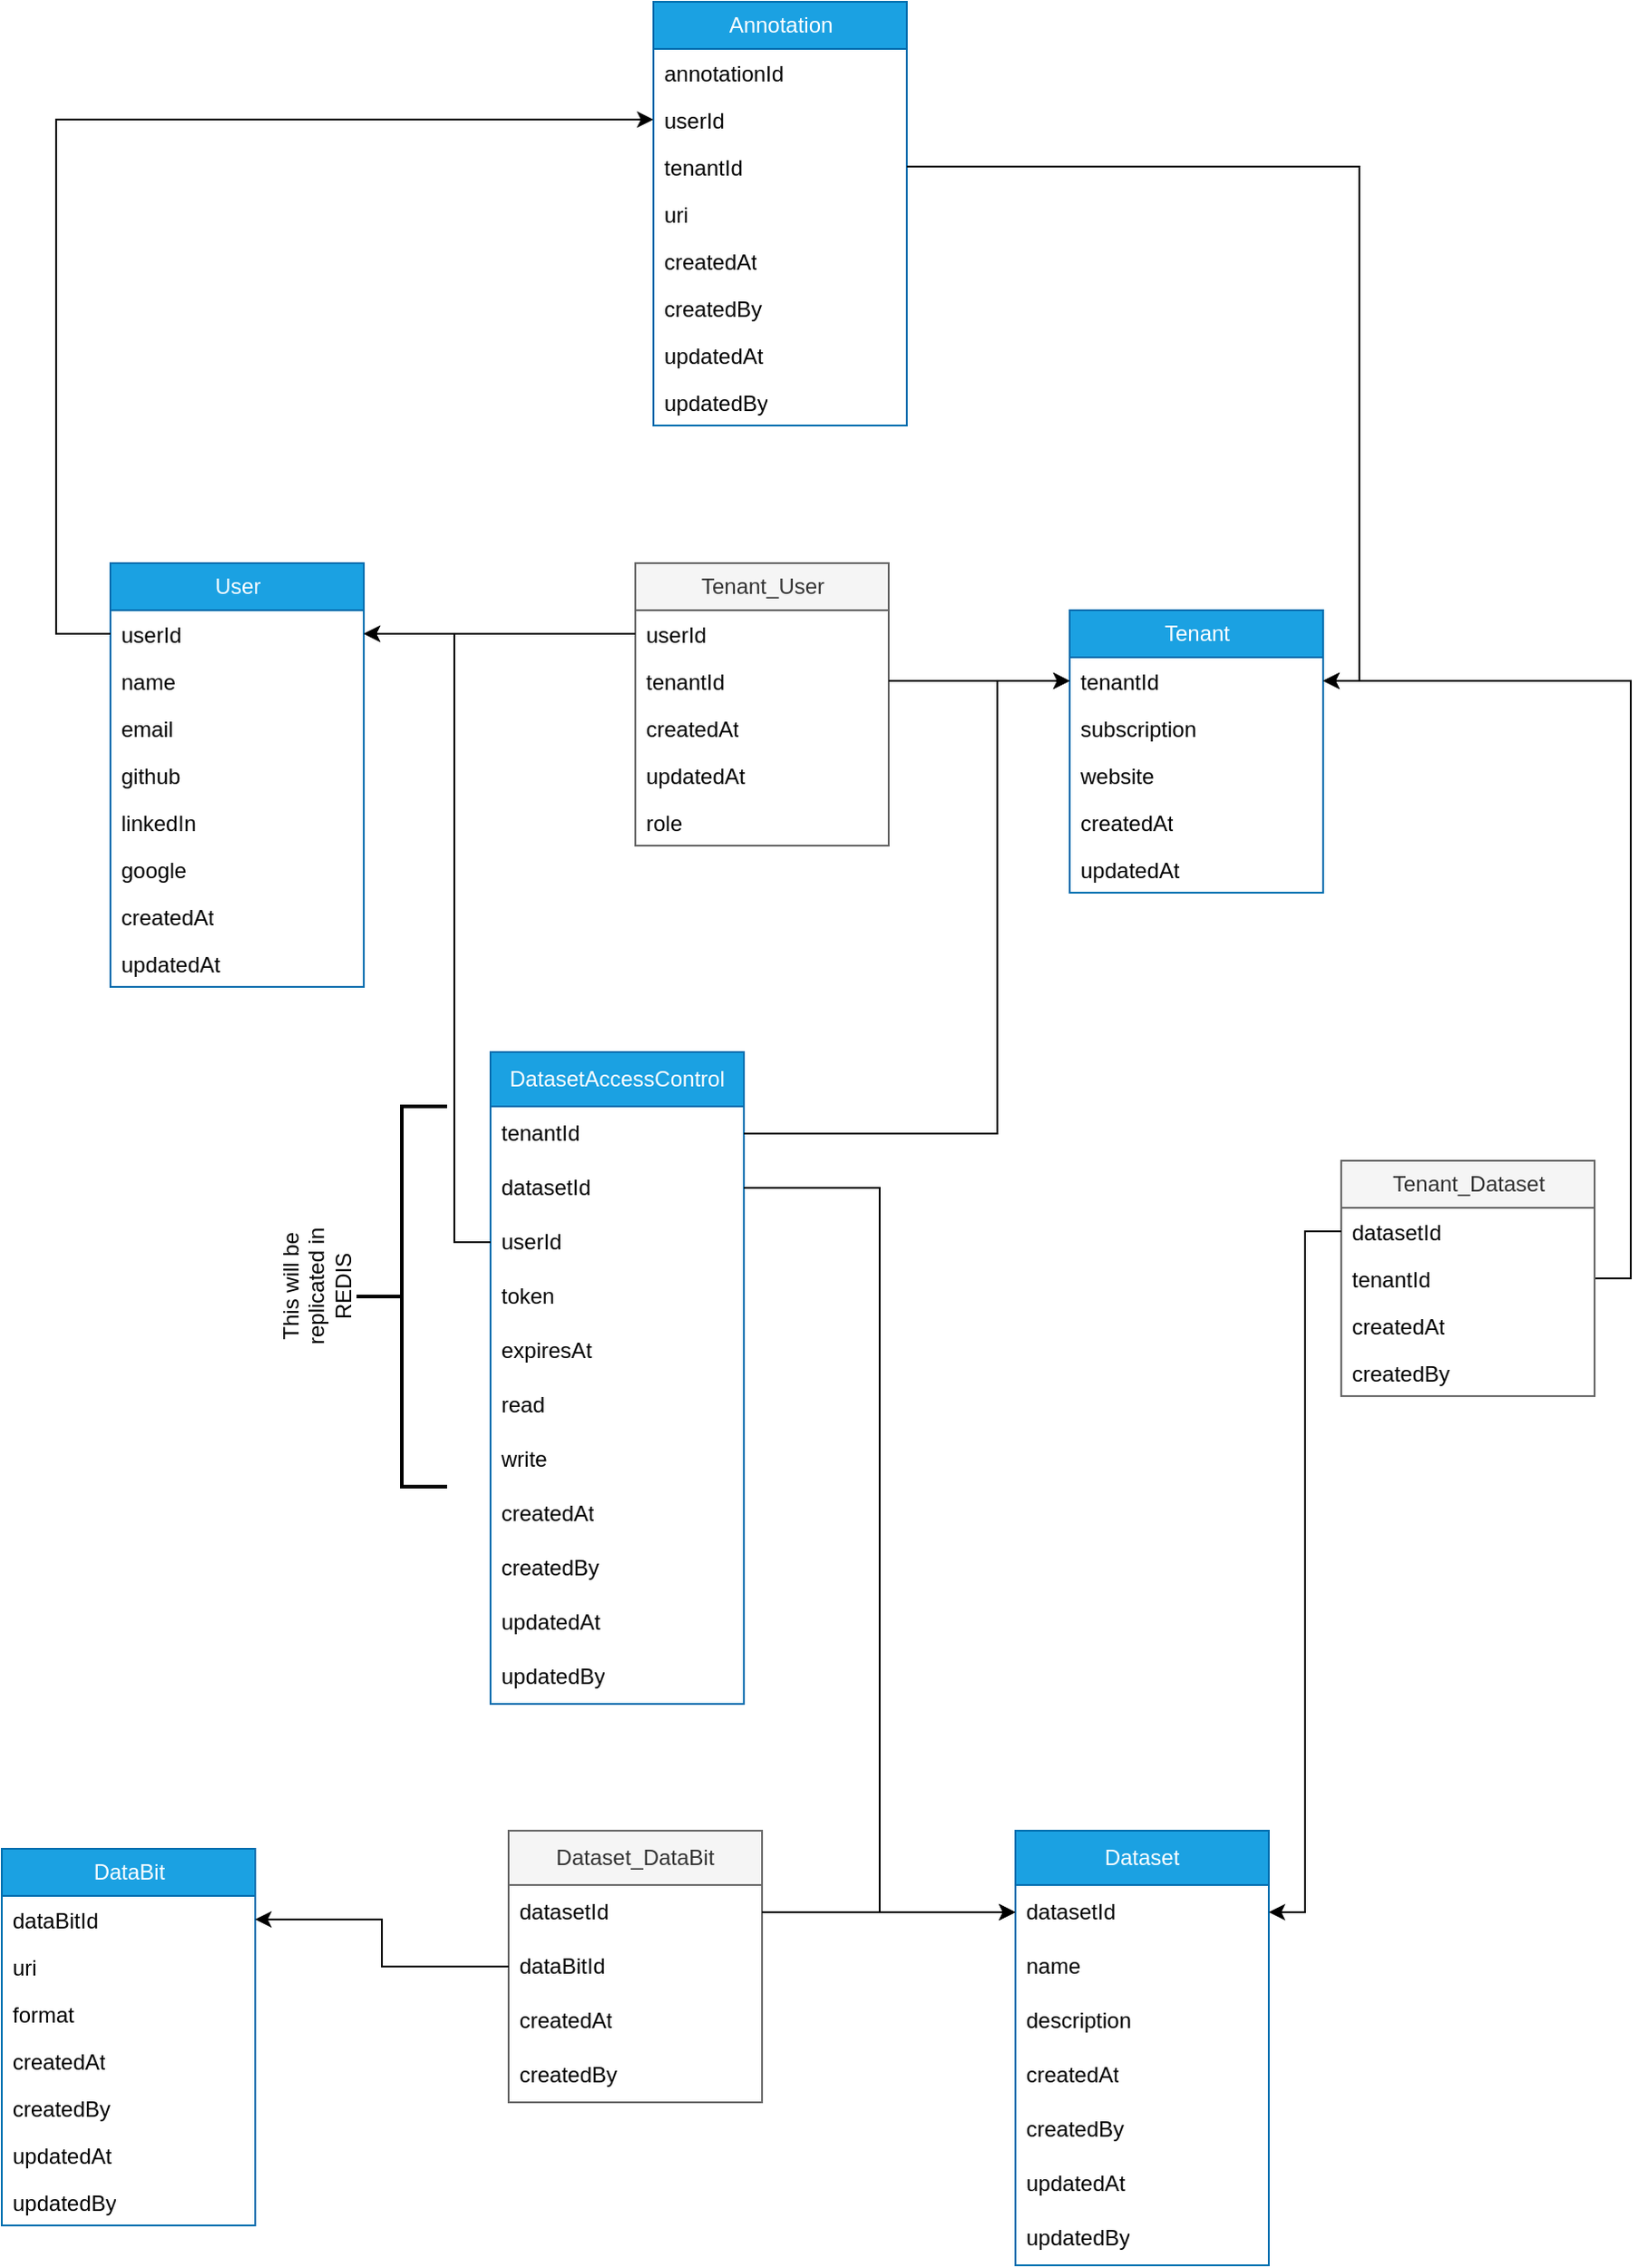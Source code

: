 <mxfile version="20.8.3" type="github">
  <diagram id="gWbkerLWJeC1HsN37F2x" name="Page-1">
    <mxGraphModel dx="2049" dy="1030" grid="1" gridSize="10" guides="1" tooltips="1" connect="1" arrows="1" fold="1" page="1" pageScale="1" pageWidth="850" pageHeight="1100" math="0" shadow="0">
      <root>
        <mxCell id="0" />
        <mxCell id="1" parent="0" />
        <mxCell id="sHUBSThSmaO7VRBLb5l_-1" value="&lt;div&gt;User&lt;/div&gt;" style="swimlane;fontStyle=0;childLayout=stackLayout;horizontal=1;startSize=26;fillColor=#1ba1e2;horizontalStack=0;resizeParent=1;resizeParentMax=0;resizeLast=0;collapsible=1;marginBottom=0;html=1;strokeColor=#006EAF;fontColor=#ffffff;" parent="1" vertex="1">
          <mxGeometry x="80" y="430" width="140" height="234" as="geometry" />
        </mxCell>
        <mxCell id="sHUBSThSmaO7VRBLb5l_-2" value="userId" style="text;strokeColor=none;fillColor=none;align=left;verticalAlign=top;spacingLeft=4;spacingRight=4;overflow=hidden;rotatable=0;points=[[0,0.5],[1,0.5]];portConstraint=eastwest;whiteSpace=wrap;html=1;" parent="sHUBSThSmaO7VRBLb5l_-1" vertex="1">
          <mxGeometry y="26" width="140" height="26" as="geometry" />
        </mxCell>
        <mxCell id="sHUBSThSmaO7VRBLb5l_-3" value="name" style="text;strokeColor=none;fillColor=none;align=left;verticalAlign=top;spacingLeft=4;spacingRight=4;overflow=hidden;rotatable=0;points=[[0,0.5],[1,0.5]];portConstraint=eastwest;whiteSpace=wrap;html=1;" parent="sHUBSThSmaO7VRBLb5l_-1" vertex="1">
          <mxGeometry y="52" width="140" height="26" as="geometry" />
        </mxCell>
        <mxCell id="sHUBSThSmaO7VRBLb5l_-4" value="&lt;div&gt;email&lt;/div&gt;" style="text;strokeColor=none;fillColor=none;align=left;verticalAlign=top;spacingLeft=4;spacingRight=4;overflow=hidden;rotatable=0;points=[[0,0.5],[1,0.5]];portConstraint=eastwest;whiteSpace=wrap;html=1;" parent="sHUBSThSmaO7VRBLb5l_-1" vertex="1">
          <mxGeometry y="78" width="140" height="26" as="geometry" />
        </mxCell>
        <mxCell id="2AxDF3pXtklMzmsfO409-27" value="github" style="text;strokeColor=none;fillColor=none;align=left;verticalAlign=top;spacingLeft=4;spacingRight=4;overflow=hidden;rotatable=0;points=[[0,0.5],[1,0.5]];portConstraint=eastwest;whiteSpace=wrap;html=1;" vertex="1" parent="sHUBSThSmaO7VRBLb5l_-1">
          <mxGeometry y="104" width="140" height="26" as="geometry" />
        </mxCell>
        <mxCell id="2AxDF3pXtklMzmsfO409-28" value="linkedIn" style="text;strokeColor=none;fillColor=none;align=left;verticalAlign=top;spacingLeft=4;spacingRight=4;overflow=hidden;rotatable=0;points=[[0,0.5],[1,0.5]];portConstraint=eastwest;whiteSpace=wrap;html=1;" vertex="1" parent="sHUBSThSmaO7VRBLb5l_-1">
          <mxGeometry y="130" width="140" height="26" as="geometry" />
        </mxCell>
        <mxCell id="2AxDF3pXtklMzmsfO409-29" value="google" style="text;strokeColor=none;fillColor=none;align=left;verticalAlign=top;spacingLeft=4;spacingRight=4;overflow=hidden;rotatable=0;points=[[0,0.5],[1,0.5]];portConstraint=eastwest;whiteSpace=wrap;html=1;" vertex="1" parent="sHUBSThSmaO7VRBLb5l_-1">
          <mxGeometry y="156" width="140" height="26" as="geometry" />
        </mxCell>
        <mxCell id="sHUBSThSmaO7VRBLb5l_-9" value="createdAt" style="text;strokeColor=none;fillColor=none;align=left;verticalAlign=top;spacingLeft=4;spacingRight=4;overflow=hidden;rotatable=0;points=[[0,0.5],[1,0.5]];portConstraint=eastwest;whiteSpace=wrap;html=1;" parent="sHUBSThSmaO7VRBLb5l_-1" vertex="1">
          <mxGeometry y="182" width="140" height="26" as="geometry" />
        </mxCell>
        <mxCell id="sHUBSThSmaO7VRBLb5l_-18" value="updatedAt" style="text;strokeColor=none;fillColor=none;align=left;verticalAlign=top;spacingLeft=4;spacingRight=4;overflow=hidden;rotatable=0;points=[[0,0.5],[1,0.5]];portConstraint=eastwest;whiteSpace=wrap;html=1;" parent="sHUBSThSmaO7VRBLb5l_-1" vertex="1">
          <mxGeometry y="208" width="140" height="26" as="geometry" />
        </mxCell>
        <mxCell id="sHUBSThSmaO7VRBLb5l_-10" value="&lt;div&gt;Tenant&lt;/div&gt;" style="swimlane;fontStyle=0;childLayout=stackLayout;horizontal=1;startSize=26;fillColor=#1ba1e2;horizontalStack=0;resizeParent=1;resizeParentMax=0;resizeLast=0;collapsible=1;marginBottom=0;html=1;fontColor=#ffffff;strokeColor=#006EAF;" parent="1" vertex="1">
          <mxGeometry x="610" y="456" width="140" height="156" as="geometry" />
        </mxCell>
        <mxCell id="sHUBSThSmaO7VRBLb5l_-11" value="tenantId" style="text;strokeColor=none;fillColor=none;align=left;verticalAlign=top;spacingLeft=4;spacingRight=4;overflow=hidden;rotatable=0;points=[[0,0.5],[1,0.5]];portConstraint=eastwest;whiteSpace=wrap;html=1;" parent="sHUBSThSmaO7VRBLb5l_-10" vertex="1">
          <mxGeometry y="26" width="140" height="26" as="geometry" />
        </mxCell>
        <mxCell id="sHUBSThSmaO7VRBLb5l_-12" value="subscription" style="text;strokeColor=none;fillColor=none;align=left;verticalAlign=top;spacingLeft=4;spacingRight=4;overflow=hidden;rotatable=0;points=[[0,0.5],[1,0.5]];portConstraint=eastwest;whiteSpace=wrap;html=1;" parent="sHUBSThSmaO7VRBLb5l_-10" vertex="1">
          <mxGeometry y="52" width="140" height="26" as="geometry" />
        </mxCell>
        <mxCell id="sHUBSThSmaO7VRBLb5l_-13" value="&lt;div&gt;website&lt;/div&gt;" style="text;strokeColor=none;fillColor=none;align=left;verticalAlign=top;spacingLeft=4;spacingRight=4;overflow=hidden;rotatable=0;points=[[0,0.5],[1,0.5]];portConstraint=eastwest;whiteSpace=wrap;html=1;" parent="sHUBSThSmaO7VRBLb5l_-10" vertex="1">
          <mxGeometry y="78" width="140" height="26" as="geometry" />
        </mxCell>
        <mxCell id="sHUBSThSmaO7VRBLb5l_-20" value="createdAt" style="text;strokeColor=none;fillColor=none;align=left;verticalAlign=top;spacingLeft=4;spacingRight=4;overflow=hidden;rotatable=0;points=[[0,0.5],[1,0.5]];portConstraint=eastwest;whiteSpace=wrap;html=1;" parent="sHUBSThSmaO7VRBLb5l_-10" vertex="1">
          <mxGeometry y="104" width="140" height="26" as="geometry" />
        </mxCell>
        <mxCell id="sHUBSThSmaO7VRBLb5l_-19" value="updatedAt" style="text;strokeColor=none;fillColor=none;align=left;verticalAlign=top;spacingLeft=4;spacingRight=4;overflow=hidden;rotatable=0;points=[[0,0.5],[1,0.5]];portConstraint=eastwest;whiteSpace=wrap;html=1;" parent="sHUBSThSmaO7VRBLb5l_-10" vertex="1">
          <mxGeometry y="130" width="140" height="26" as="geometry" />
        </mxCell>
        <mxCell id="sHUBSThSmaO7VRBLb5l_-14" value="Tenant_User" style="swimlane;fontStyle=0;childLayout=stackLayout;horizontal=1;startSize=26;fillColor=#f5f5f5;horizontalStack=0;resizeParent=1;resizeParentMax=0;resizeLast=0;collapsible=1;marginBottom=0;html=1;fontColor=#333333;strokeColor=#666666;" parent="1" vertex="1">
          <mxGeometry x="370" y="430" width="140" height="156" as="geometry" />
        </mxCell>
        <mxCell id="sHUBSThSmaO7VRBLb5l_-15" value="userId" style="text;strokeColor=none;fillColor=none;align=left;verticalAlign=top;spacingLeft=4;spacingRight=4;overflow=hidden;rotatable=0;points=[[0,0.5],[1,0.5]];portConstraint=eastwest;whiteSpace=wrap;html=1;" parent="sHUBSThSmaO7VRBLb5l_-14" vertex="1">
          <mxGeometry y="26" width="140" height="26" as="geometry" />
        </mxCell>
        <mxCell id="sHUBSThSmaO7VRBLb5l_-16" value="tenantId" style="text;strokeColor=none;fillColor=none;align=left;verticalAlign=top;spacingLeft=4;spacingRight=4;overflow=hidden;rotatable=0;points=[[0,0.5],[1,0.5]];portConstraint=eastwest;whiteSpace=wrap;html=1;" parent="sHUBSThSmaO7VRBLb5l_-14" vertex="1">
          <mxGeometry y="52" width="140" height="26" as="geometry" />
        </mxCell>
        <mxCell id="sHUBSThSmaO7VRBLb5l_-22" value="createdAt" style="text;strokeColor=none;fillColor=none;align=left;verticalAlign=top;spacingLeft=4;spacingRight=4;overflow=hidden;rotatable=0;points=[[0,0.5],[1,0.5]];portConstraint=eastwest;whiteSpace=wrap;html=1;" parent="sHUBSThSmaO7VRBLb5l_-14" vertex="1">
          <mxGeometry y="78" width="140" height="26" as="geometry" />
        </mxCell>
        <mxCell id="sHUBSThSmaO7VRBLb5l_-21" value="updatedAt" style="text;strokeColor=none;fillColor=none;align=left;verticalAlign=top;spacingLeft=4;spacingRight=4;overflow=hidden;rotatable=0;points=[[0,0.5],[1,0.5]];portConstraint=eastwest;whiteSpace=wrap;html=1;" parent="sHUBSThSmaO7VRBLb5l_-14" vertex="1">
          <mxGeometry y="104" width="140" height="26" as="geometry" />
        </mxCell>
        <mxCell id="sHUBSThSmaO7VRBLb5l_-23" value="role" style="text;strokeColor=none;fillColor=none;align=left;verticalAlign=top;spacingLeft=4;spacingRight=4;overflow=hidden;rotatable=0;points=[[0,0.5],[1,0.5]];portConstraint=eastwest;whiteSpace=wrap;html=1;" parent="sHUBSThSmaO7VRBLb5l_-14" vertex="1">
          <mxGeometry y="130" width="140" height="26" as="geometry" />
        </mxCell>
        <mxCell id="2AxDF3pXtklMzmsfO409-3" value="&lt;div&gt;DataBit&lt;/div&gt;" style="swimlane;fontStyle=0;childLayout=stackLayout;horizontal=1;startSize=26;fillColor=#1ba1e2;horizontalStack=0;resizeParent=1;resizeParentMax=0;resizeLast=0;collapsible=1;marginBottom=0;html=1;fontColor=#ffffff;strokeColor=#006EAF;" vertex="1" parent="1">
          <mxGeometry x="20" y="1140" width="140" height="208" as="geometry" />
        </mxCell>
        <mxCell id="2AxDF3pXtklMzmsfO409-4" value="&lt;div&gt;dataBitId&lt;/div&gt;" style="text;strokeColor=none;fillColor=none;align=left;verticalAlign=top;spacingLeft=4;spacingRight=4;overflow=hidden;rotatable=0;points=[[0,0.5],[1,0.5]];portConstraint=eastwest;whiteSpace=wrap;html=1;" vertex="1" parent="2AxDF3pXtklMzmsfO409-3">
          <mxGeometry y="26" width="140" height="26" as="geometry" />
        </mxCell>
        <mxCell id="2AxDF3pXtklMzmsfO409-23" value="uri" style="text;strokeColor=none;fillColor=none;align=left;verticalAlign=top;spacingLeft=4;spacingRight=4;overflow=hidden;rotatable=0;points=[[0,0.5],[1,0.5]];portConstraint=eastwest;whiteSpace=wrap;html=1;" vertex="1" parent="2AxDF3pXtklMzmsfO409-3">
          <mxGeometry y="52" width="140" height="26" as="geometry" />
        </mxCell>
        <mxCell id="2AxDF3pXtklMzmsfO409-22" value="format" style="text;strokeColor=none;fillColor=none;align=left;verticalAlign=top;spacingLeft=4;spacingRight=4;overflow=hidden;rotatable=0;points=[[0,0.5],[1,0.5]];portConstraint=eastwest;whiteSpace=wrap;html=1;" vertex="1" parent="2AxDF3pXtklMzmsfO409-3">
          <mxGeometry y="78" width="140" height="26" as="geometry" />
        </mxCell>
        <mxCell id="2AxDF3pXtklMzmsfO409-5" value="createdAt" style="text;strokeColor=none;fillColor=none;align=left;verticalAlign=top;spacingLeft=4;spacingRight=4;overflow=hidden;rotatable=0;points=[[0,0.5],[1,0.5]];portConstraint=eastwest;whiteSpace=wrap;html=1;" vertex="1" parent="2AxDF3pXtklMzmsfO409-3">
          <mxGeometry y="104" width="140" height="26" as="geometry" />
        </mxCell>
        <mxCell id="2AxDF3pXtklMzmsfO409-25" value="createdBy" style="text;strokeColor=none;fillColor=none;align=left;verticalAlign=top;spacingLeft=4;spacingRight=4;overflow=hidden;rotatable=0;points=[[0,0.5],[1,0.5]];portConstraint=eastwest;whiteSpace=wrap;html=1;" vertex="1" parent="2AxDF3pXtklMzmsfO409-3">
          <mxGeometry y="130" width="140" height="26" as="geometry" />
        </mxCell>
        <mxCell id="2AxDF3pXtklMzmsfO409-6" value="updatedAt" style="text;strokeColor=none;fillColor=none;align=left;verticalAlign=top;spacingLeft=4;spacingRight=4;overflow=hidden;rotatable=0;points=[[0,0.5],[1,0.5]];portConstraint=eastwest;whiteSpace=wrap;html=1;" vertex="1" parent="2AxDF3pXtklMzmsfO409-3">
          <mxGeometry y="156" width="140" height="26" as="geometry" />
        </mxCell>
        <mxCell id="2AxDF3pXtklMzmsfO409-26" value="updatedBy" style="text;strokeColor=none;fillColor=none;align=left;verticalAlign=top;spacingLeft=4;spacingRight=4;overflow=hidden;rotatable=0;points=[[0,0.5],[1,0.5]];portConstraint=eastwest;whiteSpace=wrap;html=1;" vertex="1" parent="2AxDF3pXtklMzmsfO409-3">
          <mxGeometry y="182" width="140" height="26" as="geometry" />
        </mxCell>
        <mxCell id="2AxDF3pXtklMzmsfO409-9" value="&lt;div&gt;Annotation&lt;/div&gt;" style="swimlane;fontStyle=0;childLayout=stackLayout;horizontal=1;startSize=26;fillColor=#1ba1e2;horizontalStack=0;resizeParent=1;resizeParentMax=0;resizeLast=0;collapsible=1;marginBottom=0;html=1;fontColor=#ffffff;strokeColor=#006EAF;" vertex="1" parent="1">
          <mxGeometry x="380" y="120" width="140" height="234" as="geometry" />
        </mxCell>
        <mxCell id="2AxDF3pXtklMzmsfO409-10" value="annotationId" style="text;strokeColor=none;fillColor=none;align=left;verticalAlign=top;spacingLeft=4;spacingRight=4;overflow=hidden;rotatable=0;points=[[0,0.5],[1,0.5]];portConstraint=eastwest;whiteSpace=wrap;html=1;" vertex="1" parent="2AxDF3pXtklMzmsfO409-9">
          <mxGeometry y="26" width="140" height="26" as="geometry" />
        </mxCell>
        <mxCell id="2AxDF3pXtklMzmsfO409-17" value="&lt;div&gt;userId&lt;/div&gt;" style="text;strokeColor=none;fillColor=none;align=left;verticalAlign=top;spacingLeft=4;spacingRight=4;overflow=hidden;rotatable=0;points=[[0,0.5],[1,0.5]];portConstraint=eastwest;whiteSpace=wrap;html=1;" vertex="1" parent="2AxDF3pXtklMzmsfO409-9">
          <mxGeometry y="52" width="140" height="26" as="geometry" />
        </mxCell>
        <mxCell id="2AxDF3pXtklMzmsfO409-11" value="tenantId" style="text;strokeColor=none;fillColor=none;align=left;verticalAlign=top;spacingLeft=4;spacingRight=4;overflow=hidden;rotatable=0;points=[[0,0.5],[1,0.5]];portConstraint=eastwest;whiteSpace=wrap;html=1;" vertex="1" parent="2AxDF3pXtklMzmsfO409-9">
          <mxGeometry y="78" width="140" height="26" as="geometry" />
        </mxCell>
        <mxCell id="2AxDF3pXtklMzmsfO409-16" value="uri" style="text;strokeColor=none;fillColor=none;align=left;verticalAlign=top;spacingLeft=4;spacingRight=4;overflow=hidden;rotatable=0;points=[[0,0.5],[1,0.5]];portConstraint=eastwest;whiteSpace=wrap;html=1;" vertex="1" parent="2AxDF3pXtklMzmsfO409-9">
          <mxGeometry y="104" width="140" height="26" as="geometry" />
        </mxCell>
        <mxCell id="2AxDF3pXtklMzmsfO409-15" value="createdAt" style="text;strokeColor=none;fillColor=none;align=left;verticalAlign=top;spacingLeft=4;spacingRight=4;overflow=hidden;rotatable=0;points=[[0,0.5],[1,0.5]];portConstraint=eastwest;whiteSpace=wrap;html=1;" vertex="1" parent="2AxDF3pXtklMzmsfO409-9">
          <mxGeometry y="130" width="140" height="26" as="geometry" />
        </mxCell>
        <mxCell id="2AxDF3pXtklMzmsfO409-14" value="createdBy" style="text;strokeColor=none;fillColor=none;align=left;verticalAlign=top;spacingLeft=4;spacingRight=4;overflow=hidden;rotatable=0;points=[[0,0.5],[1,0.5]];portConstraint=eastwest;whiteSpace=wrap;html=1;" vertex="1" parent="2AxDF3pXtklMzmsfO409-9">
          <mxGeometry y="156" width="140" height="26" as="geometry" />
        </mxCell>
        <mxCell id="2AxDF3pXtklMzmsfO409-13" value="updatedAt" style="text;strokeColor=none;fillColor=none;align=left;verticalAlign=top;spacingLeft=4;spacingRight=4;overflow=hidden;rotatable=0;points=[[0,0.5],[1,0.5]];portConstraint=eastwest;whiteSpace=wrap;html=1;" vertex="1" parent="2AxDF3pXtklMzmsfO409-9">
          <mxGeometry y="182" width="140" height="26" as="geometry" />
        </mxCell>
        <mxCell id="2AxDF3pXtklMzmsfO409-12" value="updatedBy" style="text;strokeColor=none;fillColor=none;align=left;verticalAlign=top;spacingLeft=4;spacingRight=4;overflow=hidden;rotatable=0;points=[[0,0.5],[1,0.5]];portConstraint=eastwest;whiteSpace=wrap;html=1;" vertex="1" parent="2AxDF3pXtklMzmsfO409-9">
          <mxGeometry y="208" width="140" height="26" as="geometry" />
        </mxCell>
        <mxCell id="2AxDF3pXtklMzmsfO409-20" style="edgeStyle=orthogonalEdgeStyle;rounded=0;orthogonalLoop=1;jettySize=auto;html=1;entryX=1;entryY=0.5;entryDx=0;entryDy=0;" edge="1" parent="1" source="2AxDF3pXtklMzmsfO409-11" target="sHUBSThSmaO7VRBLb5l_-11">
          <mxGeometry relative="1" as="geometry" />
        </mxCell>
        <mxCell id="2AxDF3pXtklMzmsfO409-30" value="Dataset" style="swimlane;fontStyle=0;childLayout=stackLayout;horizontal=1;startSize=30;horizontalStack=0;resizeParent=1;resizeParentMax=0;resizeLast=0;collapsible=1;marginBottom=0;whiteSpace=wrap;html=1;fillColor=#1ba1e2;fontColor=#ffffff;strokeColor=#006EAF;" vertex="1" parent="1">
          <mxGeometry x="580" y="1130" width="140" height="240" as="geometry" />
        </mxCell>
        <mxCell id="2AxDF3pXtklMzmsfO409-31" value="datasetId" style="text;strokeColor=none;fillColor=none;align=left;verticalAlign=middle;spacingLeft=4;spacingRight=4;overflow=hidden;points=[[0,0.5],[1,0.5]];portConstraint=eastwest;rotatable=0;whiteSpace=wrap;html=1;" vertex="1" parent="2AxDF3pXtklMzmsfO409-30">
          <mxGeometry y="30" width="140" height="30" as="geometry" />
        </mxCell>
        <mxCell id="2AxDF3pXtklMzmsfO409-43" value="name" style="text;strokeColor=none;fillColor=none;align=left;verticalAlign=middle;spacingLeft=4;spacingRight=4;overflow=hidden;points=[[0,0.5],[1,0.5]];portConstraint=eastwest;rotatable=0;whiteSpace=wrap;html=1;" vertex="1" parent="2AxDF3pXtklMzmsfO409-30">
          <mxGeometry y="60" width="140" height="30" as="geometry" />
        </mxCell>
        <mxCell id="2AxDF3pXtklMzmsfO409-42" value="description" style="text;strokeColor=none;fillColor=none;align=left;verticalAlign=middle;spacingLeft=4;spacingRight=4;overflow=hidden;points=[[0,0.5],[1,0.5]];portConstraint=eastwest;rotatable=0;whiteSpace=wrap;html=1;" vertex="1" parent="2AxDF3pXtklMzmsfO409-30">
          <mxGeometry y="90" width="140" height="30" as="geometry" />
        </mxCell>
        <mxCell id="2AxDF3pXtklMzmsfO409-33" value="createdAt" style="text;strokeColor=none;fillColor=none;align=left;verticalAlign=middle;spacingLeft=4;spacingRight=4;overflow=hidden;points=[[0,0.5],[1,0.5]];portConstraint=eastwest;rotatable=0;whiteSpace=wrap;html=1;" vertex="1" parent="2AxDF3pXtklMzmsfO409-30">
          <mxGeometry y="120" width="140" height="30" as="geometry" />
        </mxCell>
        <mxCell id="2AxDF3pXtklMzmsfO409-40" value="createdBy" style="text;strokeColor=none;fillColor=none;align=left;verticalAlign=middle;spacingLeft=4;spacingRight=4;overflow=hidden;points=[[0,0.5],[1,0.5]];portConstraint=eastwest;rotatable=0;whiteSpace=wrap;html=1;" vertex="1" parent="2AxDF3pXtklMzmsfO409-30">
          <mxGeometry y="150" width="140" height="30" as="geometry" />
        </mxCell>
        <mxCell id="2AxDF3pXtklMzmsfO409-39" value="updatedAt" style="text;strokeColor=none;fillColor=none;align=left;verticalAlign=middle;spacingLeft=4;spacingRight=4;overflow=hidden;points=[[0,0.5],[1,0.5]];portConstraint=eastwest;rotatable=0;whiteSpace=wrap;html=1;" vertex="1" parent="2AxDF3pXtklMzmsfO409-30">
          <mxGeometry y="180" width="140" height="30" as="geometry" />
        </mxCell>
        <mxCell id="2AxDF3pXtklMzmsfO409-38" value="updatedBy" style="text;strokeColor=none;fillColor=none;align=left;verticalAlign=middle;spacingLeft=4;spacingRight=4;overflow=hidden;points=[[0,0.5],[1,0.5]];portConstraint=eastwest;rotatable=0;whiteSpace=wrap;html=1;" vertex="1" parent="2AxDF3pXtklMzmsfO409-30">
          <mxGeometry y="210" width="140" height="30" as="geometry" />
        </mxCell>
        <mxCell id="2AxDF3pXtklMzmsfO409-44" value="Dataset_DataBit" style="swimlane;fontStyle=0;childLayout=stackLayout;horizontal=1;startSize=30;horizontalStack=0;resizeParent=1;resizeParentMax=0;resizeLast=0;collapsible=1;marginBottom=0;whiteSpace=wrap;html=1;fillColor=#f5f5f5;fontColor=#333333;strokeColor=#666666;" vertex="1" parent="1">
          <mxGeometry x="300" y="1130" width="140" height="150" as="geometry" />
        </mxCell>
        <mxCell id="2AxDF3pXtklMzmsfO409-45" value="datasetId" style="text;strokeColor=none;fillColor=none;align=left;verticalAlign=middle;spacingLeft=4;spacingRight=4;overflow=hidden;points=[[0,0.5],[1,0.5]];portConstraint=eastwest;rotatable=0;whiteSpace=wrap;html=1;" vertex="1" parent="2AxDF3pXtklMzmsfO409-44">
          <mxGeometry y="30" width="140" height="30" as="geometry" />
        </mxCell>
        <mxCell id="2AxDF3pXtklMzmsfO409-46" value="dataBitId" style="text;strokeColor=none;fillColor=none;align=left;verticalAlign=middle;spacingLeft=4;spacingRight=4;overflow=hidden;points=[[0,0.5],[1,0.5]];portConstraint=eastwest;rotatable=0;whiteSpace=wrap;html=1;" vertex="1" parent="2AxDF3pXtklMzmsfO409-44">
          <mxGeometry y="60" width="140" height="30" as="geometry" />
        </mxCell>
        <mxCell id="2AxDF3pXtklMzmsfO409-47" value="createdAt" style="text;strokeColor=none;fillColor=none;align=left;verticalAlign=middle;spacingLeft=4;spacingRight=4;overflow=hidden;points=[[0,0.5],[1,0.5]];portConstraint=eastwest;rotatable=0;whiteSpace=wrap;html=1;" vertex="1" parent="2AxDF3pXtklMzmsfO409-44">
          <mxGeometry y="90" width="140" height="30" as="geometry" />
        </mxCell>
        <mxCell id="2AxDF3pXtklMzmsfO409-48" value="createdBy" style="text;strokeColor=none;fillColor=none;align=left;verticalAlign=middle;spacingLeft=4;spacingRight=4;overflow=hidden;points=[[0,0.5],[1,0.5]];portConstraint=eastwest;rotatable=0;whiteSpace=wrap;html=1;" vertex="1" parent="2AxDF3pXtklMzmsfO409-44">
          <mxGeometry y="120" width="140" height="30" as="geometry" />
        </mxCell>
        <mxCell id="2AxDF3pXtklMzmsfO409-52" style="edgeStyle=orthogonalEdgeStyle;rounded=0;orthogonalLoop=1;jettySize=auto;html=1;" edge="1" parent="1" source="2AxDF3pXtklMzmsfO409-46" target="2AxDF3pXtklMzmsfO409-4">
          <mxGeometry relative="1" as="geometry" />
        </mxCell>
        <mxCell id="2AxDF3pXtklMzmsfO409-55" style="edgeStyle=orthogonalEdgeStyle;rounded=0;orthogonalLoop=1;jettySize=auto;html=1;" edge="1" parent="1" source="2AxDF3pXtklMzmsfO409-45" target="2AxDF3pXtklMzmsfO409-31">
          <mxGeometry relative="1" as="geometry" />
        </mxCell>
        <mxCell id="2AxDF3pXtklMzmsfO409-78" style="edgeStyle=orthogonalEdgeStyle;rounded=0;orthogonalLoop=1;jettySize=auto;html=1;exitX=1;exitY=0.5;exitDx=0;exitDy=0;entryX=1;entryY=0.5;entryDx=0;entryDy=0;" edge="1" parent="1" source="2AxDF3pXtklMzmsfO409-58" target="sHUBSThSmaO7VRBLb5l_-11">
          <mxGeometry relative="1" as="geometry" />
        </mxCell>
        <mxCell id="2AxDF3pXtklMzmsfO409-58" value="Tenant_Dataset" style="swimlane;fontStyle=0;childLayout=stackLayout;horizontal=1;startSize=26;fillColor=#f5f5f5;horizontalStack=0;resizeParent=1;resizeParentMax=0;resizeLast=0;collapsible=1;marginBottom=0;html=1;fontColor=#333333;strokeColor=#666666;" vertex="1" parent="1">
          <mxGeometry x="760" y="760" width="140" height="130" as="geometry" />
        </mxCell>
        <mxCell id="2AxDF3pXtklMzmsfO409-59" value="datasetId" style="text;strokeColor=none;fillColor=none;align=left;verticalAlign=top;spacingLeft=4;spacingRight=4;overflow=hidden;rotatable=0;points=[[0,0.5],[1,0.5]];portConstraint=eastwest;whiteSpace=wrap;html=1;" vertex="1" parent="2AxDF3pXtklMzmsfO409-58">
          <mxGeometry y="26" width="140" height="26" as="geometry" />
        </mxCell>
        <mxCell id="2AxDF3pXtklMzmsfO409-60" value="tenantId" style="text;strokeColor=none;fillColor=none;align=left;verticalAlign=top;spacingLeft=4;spacingRight=4;overflow=hidden;rotatable=0;points=[[0,0.5],[1,0.5]];portConstraint=eastwest;whiteSpace=wrap;html=1;" vertex="1" parent="2AxDF3pXtklMzmsfO409-58">
          <mxGeometry y="52" width="140" height="26" as="geometry" />
        </mxCell>
        <mxCell id="2AxDF3pXtklMzmsfO409-61" value="createdAt" style="text;strokeColor=none;fillColor=none;align=left;verticalAlign=top;spacingLeft=4;spacingRight=4;overflow=hidden;rotatable=0;points=[[0,0.5],[1,0.5]];portConstraint=eastwest;whiteSpace=wrap;html=1;" vertex="1" parent="2AxDF3pXtklMzmsfO409-58">
          <mxGeometry y="78" width="140" height="26" as="geometry" />
        </mxCell>
        <mxCell id="2AxDF3pXtklMzmsfO409-62" value="createdBy" style="text;strokeColor=none;fillColor=none;align=left;verticalAlign=top;spacingLeft=4;spacingRight=4;overflow=hidden;rotatable=0;points=[[0,0.5],[1,0.5]];portConstraint=eastwest;whiteSpace=wrap;html=1;" vertex="1" parent="2AxDF3pXtklMzmsfO409-58">
          <mxGeometry y="104" width="140" height="26" as="geometry" />
        </mxCell>
        <mxCell id="2AxDF3pXtklMzmsfO409-68" style="edgeStyle=orthogonalEdgeStyle;rounded=0;orthogonalLoop=1;jettySize=auto;html=1;" edge="1" parent="1" source="sHUBSThSmaO7VRBLb5l_-16" target="sHUBSThSmaO7VRBLb5l_-11">
          <mxGeometry relative="1" as="geometry" />
        </mxCell>
        <mxCell id="2AxDF3pXtklMzmsfO409-69" style="edgeStyle=orthogonalEdgeStyle;rounded=0;orthogonalLoop=1;jettySize=auto;html=1;entryX=1;entryY=0.5;entryDx=0;entryDy=0;" edge="1" parent="1" source="sHUBSThSmaO7VRBLb5l_-15" target="sHUBSThSmaO7VRBLb5l_-2">
          <mxGeometry relative="1" as="geometry" />
        </mxCell>
        <mxCell id="2AxDF3pXtklMzmsfO409-71" style="edgeStyle=orthogonalEdgeStyle;rounded=0;orthogonalLoop=1;jettySize=auto;html=1;entryX=1;entryY=0.5;entryDx=0;entryDy=0;" edge="1" parent="1" source="2AxDF3pXtklMzmsfO409-59" target="2AxDF3pXtklMzmsfO409-31">
          <mxGeometry relative="1" as="geometry" />
        </mxCell>
        <mxCell id="2AxDF3pXtklMzmsfO409-73" value="DatasetAccessControl" style="swimlane;fontStyle=0;childLayout=stackLayout;horizontal=1;startSize=30;horizontalStack=0;resizeParent=1;resizeParentMax=0;resizeLast=0;collapsible=1;marginBottom=0;whiteSpace=wrap;html=1;fillColor=#1ba1e2;fontColor=#ffffff;strokeColor=#006EAF;" vertex="1" parent="1">
          <mxGeometry x="290" y="700" width="140" height="360" as="geometry" />
        </mxCell>
        <mxCell id="2AxDF3pXtklMzmsfO409-81" value="tenantId" style="text;strokeColor=none;fillColor=none;align=left;verticalAlign=middle;spacingLeft=4;spacingRight=4;overflow=hidden;points=[[0,0.5],[1,0.5]];portConstraint=eastwest;rotatable=0;whiteSpace=wrap;html=1;" vertex="1" parent="2AxDF3pXtklMzmsfO409-73">
          <mxGeometry y="30" width="140" height="30" as="geometry" />
        </mxCell>
        <mxCell id="2AxDF3pXtklMzmsfO409-74" value="datasetId" style="text;strokeColor=none;fillColor=none;align=left;verticalAlign=middle;spacingLeft=4;spacingRight=4;overflow=hidden;points=[[0,0.5],[1,0.5]];portConstraint=eastwest;rotatable=0;whiteSpace=wrap;html=1;" vertex="1" parent="2AxDF3pXtklMzmsfO409-73">
          <mxGeometry y="60" width="140" height="30" as="geometry" />
        </mxCell>
        <mxCell id="2AxDF3pXtklMzmsfO409-80" value="userId" style="text;strokeColor=none;fillColor=none;align=left;verticalAlign=middle;spacingLeft=4;spacingRight=4;overflow=hidden;points=[[0,0.5],[1,0.5]];portConstraint=eastwest;rotatable=0;whiteSpace=wrap;html=1;" vertex="1" parent="2AxDF3pXtklMzmsfO409-73">
          <mxGeometry y="90" width="140" height="30" as="geometry" />
        </mxCell>
        <mxCell id="2AxDF3pXtklMzmsfO409-83" value="token" style="text;strokeColor=none;fillColor=none;align=left;verticalAlign=middle;spacingLeft=4;spacingRight=4;overflow=hidden;points=[[0,0.5],[1,0.5]];portConstraint=eastwest;rotatable=0;whiteSpace=wrap;html=1;" vertex="1" parent="2AxDF3pXtklMzmsfO409-73">
          <mxGeometry y="120" width="140" height="30" as="geometry" />
        </mxCell>
        <mxCell id="2AxDF3pXtklMzmsfO409-84" value="expiresAt" style="text;strokeColor=none;fillColor=none;align=left;verticalAlign=middle;spacingLeft=4;spacingRight=4;overflow=hidden;points=[[0,0.5],[1,0.5]];portConstraint=eastwest;rotatable=0;whiteSpace=wrap;html=1;" vertex="1" parent="2AxDF3pXtklMzmsfO409-73">
          <mxGeometry y="150" width="140" height="30" as="geometry" />
        </mxCell>
        <mxCell id="2AxDF3pXtklMzmsfO409-79" value="read" style="text;strokeColor=none;fillColor=none;align=left;verticalAlign=middle;spacingLeft=4;spacingRight=4;overflow=hidden;points=[[0,0.5],[1,0.5]];portConstraint=eastwest;rotatable=0;whiteSpace=wrap;html=1;" vertex="1" parent="2AxDF3pXtklMzmsfO409-73">
          <mxGeometry y="180" width="140" height="30" as="geometry" />
        </mxCell>
        <mxCell id="2AxDF3pXtklMzmsfO409-82" value="write" style="text;strokeColor=none;fillColor=none;align=left;verticalAlign=middle;spacingLeft=4;spacingRight=4;overflow=hidden;points=[[0,0.5],[1,0.5]];portConstraint=eastwest;rotatable=0;whiteSpace=wrap;html=1;" vertex="1" parent="2AxDF3pXtklMzmsfO409-73">
          <mxGeometry y="210" width="140" height="30" as="geometry" />
        </mxCell>
        <mxCell id="2AxDF3pXtklMzmsfO409-76" value="createdAt" style="text;strokeColor=none;fillColor=none;align=left;verticalAlign=middle;spacingLeft=4;spacingRight=4;overflow=hidden;points=[[0,0.5],[1,0.5]];portConstraint=eastwest;rotatable=0;whiteSpace=wrap;html=1;" vertex="1" parent="2AxDF3pXtklMzmsfO409-73">
          <mxGeometry y="240" width="140" height="30" as="geometry" />
        </mxCell>
        <mxCell id="2AxDF3pXtklMzmsfO409-77" value="createdBy" style="text;strokeColor=none;fillColor=none;align=left;verticalAlign=middle;spacingLeft=4;spacingRight=4;overflow=hidden;points=[[0,0.5],[1,0.5]];portConstraint=eastwest;rotatable=0;whiteSpace=wrap;html=1;" vertex="1" parent="2AxDF3pXtklMzmsfO409-73">
          <mxGeometry y="270" width="140" height="30" as="geometry" />
        </mxCell>
        <mxCell id="2AxDF3pXtklMzmsfO409-86" value="updatedAt" style="text;strokeColor=none;fillColor=none;align=left;verticalAlign=middle;spacingLeft=4;spacingRight=4;overflow=hidden;points=[[0,0.5],[1,0.5]];portConstraint=eastwest;rotatable=0;whiteSpace=wrap;html=1;" vertex="1" parent="2AxDF3pXtklMzmsfO409-73">
          <mxGeometry y="300" width="140" height="30" as="geometry" />
        </mxCell>
        <mxCell id="2AxDF3pXtklMzmsfO409-85" value="updatedBy" style="text;strokeColor=none;fillColor=none;align=left;verticalAlign=middle;spacingLeft=4;spacingRight=4;overflow=hidden;points=[[0,0.5],[1,0.5]];portConstraint=eastwest;rotatable=0;whiteSpace=wrap;html=1;" vertex="1" parent="2AxDF3pXtklMzmsfO409-73">
          <mxGeometry y="330" width="140" height="30" as="geometry" />
        </mxCell>
        <mxCell id="2AxDF3pXtklMzmsfO409-87" style="edgeStyle=orthogonalEdgeStyle;rounded=0;orthogonalLoop=1;jettySize=auto;html=1;" edge="1" parent="1" source="sHUBSThSmaO7VRBLb5l_-2" target="2AxDF3pXtklMzmsfO409-17">
          <mxGeometry relative="1" as="geometry">
            <Array as="points">
              <mxPoint x="50" y="469" />
              <mxPoint x="50" y="185" />
            </Array>
          </mxGeometry>
        </mxCell>
        <mxCell id="2AxDF3pXtklMzmsfO409-97" value="" style="group" vertex="1" connectable="0" parent="1">
          <mxGeometry x="174" y="730" width="92" height="210" as="geometry" />
        </mxCell>
        <mxCell id="2AxDF3pXtklMzmsfO409-91" value="" style="strokeWidth=2;html=1;shape=mxgraph.flowchart.annotation_2;align=left;labelPosition=right;pointerEvents=1;" vertex="1" parent="2AxDF3pXtklMzmsfO409-97">
          <mxGeometry x="42" width="50" height="210" as="geometry" />
        </mxCell>
        <mxCell id="2AxDF3pXtklMzmsfO409-96" value="&lt;div&gt;This will be replicated in REDIS&lt;/div&gt;" style="text;html=1;strokeColor=none;fillColor=none;align=center;verticalAlign=middle;whiteSpace=wrap;rounded=0;rotation=270;" vertex="1" parent="2AxDF3pXtklMzmsfO409-97">
          <mxGeometry x="-30" y="87.5" width="100" height="23.333" as="geometry" />
        </mxCell>
        <mxCell id="2AxDF3pXtklMzmsfO409-98" style="edgeStyle=orthogonalEdgeStyle;rounded=0;orthogonalLoop=1;jettySize=auto;html=1;" edge="1" parent="1" source="2AxDF3pXtklMzmsfO409-81" target="sHUBSThSmaO7VRBLb5l_-11">
          <mxGeometry relative="1" as="geometry">
            <Array as="points">
              <mxPoint x="570" y="745" />
              <mxPoint x="570" y="495" />
            </Array>
          </mxGeometry>
        </mxCell>
        <mxCell id="2AxDF3pXtklMzmsfO409-99" style="edgeStyle=orthogonalEdgeStyle;rounded=0;orthogonalLoop=1;jettySize=auto;html=1;" edge="1" parent="1" source="2AxDF3pXtklMzmsfO409-74" target="2AxDF3pXtklMzmsfO409-31">
          <mxGeometry relative="1" as="geometry" />
        </mxCell>
        <mxCell id="2AxDF3pXtklMzmsfO409-100" style="edgeStyle=orthogonalEdgeStyle;rounded=0;orthogonalLoop=1;jettySize=auto;html=1;" edge="1" parent="1" source="2AxDF3pXtklMzmsfO409-80" target="sHUBSThSmaO7VRBLb5l_-2">
          <mxGeometry relative="1" as="geometry">
            <Array as="points">
              <mxPoint x="270" y="805" />
              <mxPoint x="270" y="469" />
            </Array>
          </mxGeometry>
        </mxCell>
      </root>
    </mxGraphModel>
  </diagram>
</mxfile>
